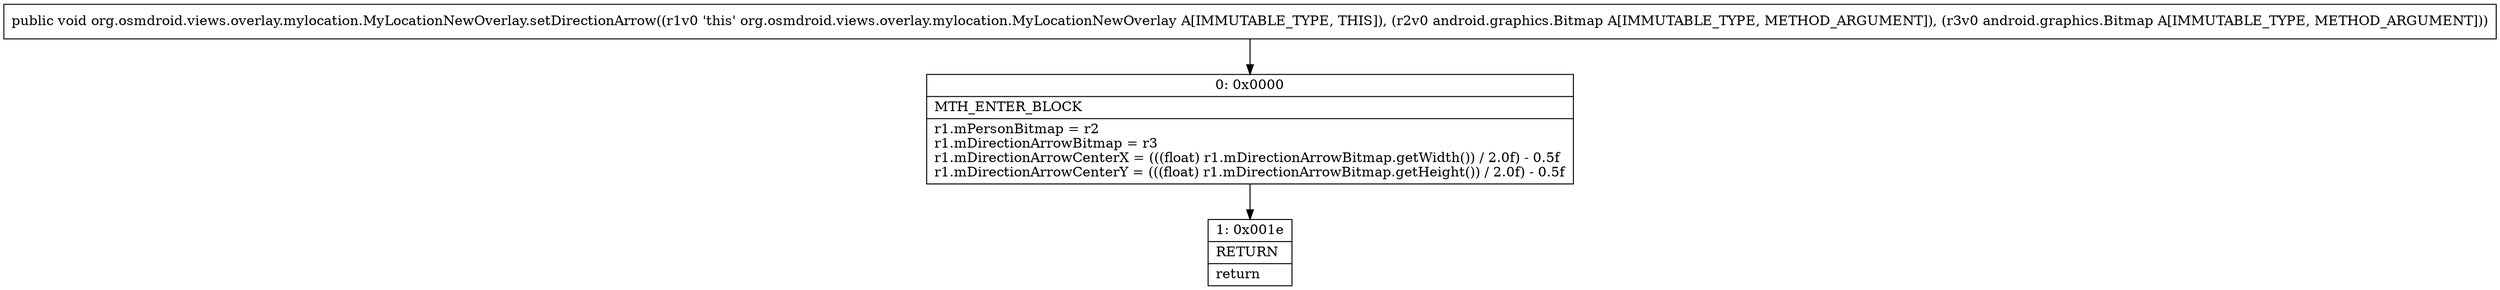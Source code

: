 digraph "CFG fororg.osmdroid.views.overlay.mylocation.MyLocationNewOverlay.setDirectionArrow(Landroid\/graphics\/Bitmap;Landroid\/graphics\/Bitmap;)V" {
Node_0 [shape=record,label="{0\:\ 0x0000|MTH_ENTER_BLOCK\l|r1.mPersonBitmap = r2\lr1.mDirectionArrowBitmap = r3\lr1.mDirectionArrowCenterX = (((float) r1.mDirectionArrowBitmap.getWidth()) \/ 2.0f) \- 0.5f\lr1.mDirectionArrowCenterY = (((float) r1.mDirectionArrowBitmap.getHeight()) \/ 2.0f) \- 0.5f\l}"];
Node_1 [shape=record,label="{1\:\ 0x001e|RETURN\l|return\l}"];
MethodNode[shape=record,label="{public void org.osmdroid.views.overlay.mylocation.MyLocationNewOverlay.setDirectionArrow((r1v0 'this' org.osmdroid.views.overlay.mylocation.MyLocationNewOverlay A[IMMUTABLE_TYPE, THIS]), (r2v0 android.graphics.Bitmap A[IMMUTABLE_TYPE, METHOD_ARGUMENT]), (r3v0 android.graphics.Bitmap A[IMMUTABLE_TYPE, METHOD_ARGUMENT])) }"];
MethodNode -> Node_0;
Node_0 -> Node_1;
}

